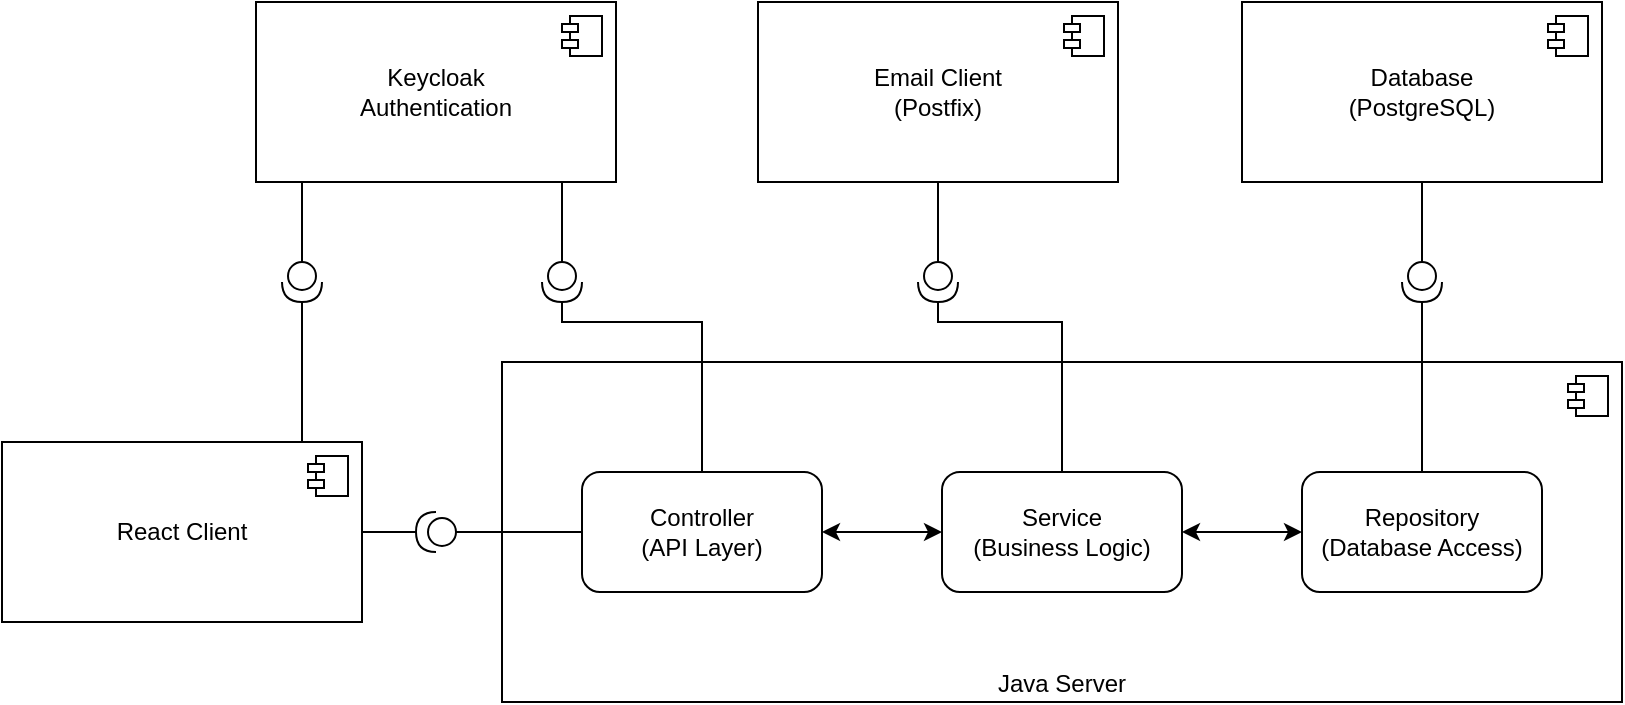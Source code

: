 <mxfile version="24.8.2">
  <diagram name="Page-1" id="8OmUW9qg5hutMv_pQgWb">
    <mxGraphModel dx="1303" dy="698" grid="1" gridSize="10" guides="1" tooltips="1" connect="1" arrows="1" fold="1" page="1" pageScale="1" pageWidth="827" pageHeight="1169" math="0" shadow="0">
      <root>
        <mxCell id="0" />
        <mxCell id="1" parent="0" />
        <mxCell id="HBxSishVoUmXw_VlwkgL-8" value="Java Server" style="html=1;dropTarget=0;whiteSpace=wrap;verticalAlign=bottom;" vertex="1" parent="1">
          <mxGeometry x="300" y="440" width="560" height="170" as="geometry" />
        </mxCell>
        <mxCell id="HBxSishVoUmXw_VlwkgL-9" value="" style="shape=module;jettyWidth=8;jettyHeight=4;" vertex="1" parent="HBxSishVoUmXw_VlwkgL-8">
          <mxGeometry x="1" width="20" height="20" relative="1" as="geometry">
            <mxPoint x="-27" y="7" as="offset" />
          </mxGeometry>
        </mxCell>
        <mxCell id="ApBM8YQ9Upf1jEgO6MWo-9" style="edgeStyle=orthogonalEdgeStyle;rounded=0;orthogonalLoop=1;jettySize=auto;html=1;exitX=1;exitY=0.5;exitDx=0;exitDy=0;entryX=0;entryY=0.5;entryDx=0;entryDy=0;startArrow=classic;startFill=1;" parent="1" source="ApBM8YQ9Upf1jEgO6MWo-3" target="ApBM8YQ9Upf1jEgO6MWo-4" edge="1">
          <mxGeometry relative="1" as="geometry" />
        </mxCell>
        <mxCell id="ApBM8YQ9Upf1jEgO6MWo-3" value="Controller&lt;br&gt;(API Layer)" style="rounded=1;whiteSpace=wrap;html=1;" parent="1" vertex="1">
          <mxGeometry x="340" y="495" width="120" height="60" as="geometry" />
        </mxCell>
        <mxCell id="ApBM8YQ9Upf1jEgO6MWo-8" style="edgeStyle=orthogonalEdgeStyle;rounded=0;orthogonalLoop=1;jettySize=auto;html=1;exitX=1;exitY=0.5;exitDx=0;exitDy=0;entryX=0;entryY=0.5;entryDx=0;entryDy=0;startArrow=classic;startFill=1;" parent="1" source="ApBM8YQ9Upf1jEgO6MWo-4" target="ApBM8YQ9Upf1jEgO6MWo-5" edge="1">
          <mxGeometry relative="1" as="geometry" />
        </mxCell>
        <mxCell id="ApBM8YQ9Upf1jEgO6MWo-4" value="Service&lt;br&gt;(Business Logic)" style="rounded=1;whiteSpace=wrap;html=1;" parent="1" vertex="1">
          <mxGeometry x="520" y="495" width="120" height="60" as="geometry" />
        </mxCell>
        <mxCell id="ApBM8YQ9Upf1jEgO6MWo-5" value="Repository&lt;br&gt;(Database Access)" style="rounded=1;whiteSpace=wrap;html=1;" parent="1" vertex="1">
          <mxGeometry x="700" y="495" width="120" height="60" as="geometry" />
        </mxCell>
        <mxCell id="HBxSishVoUmXw_VlwkgL-6" value="React Client" style="html=1;dropTarget=0;whiteSpace=wrap;" vertex="1" parent="1">
          <mxGeometry x="50" y="480" width="180" height="90" as="geometry" />
        </mxCell>
        <mxCell id="HBxSishVoUmXw_VlwkgL-7" value="" style="shape=module;jettyWidth=8;jettyHeight=4;" vertex="1" parent="HBxSishVoUmXw_VlwkgL-6">
          <mxGeometry x="1" width="20" height="20" relative="1" as="geometry">
            <mxPoint x="-27" y="7" as="offset" />
          </mxGeometry>
        </mxCell>
        <mxCell id="HBxSishVoUmXw_VlwkgL-13" value="Keycloak&lt;div&gt;Authentication&lt;/div&gt;" style="html=1;dropTarget=0;whiteSpace=wrap;" vertex="1" parent="1">
          <mxGeometry x="177" y="260" width="180" height="90" as="geometry" />
        </mxCell>
        <mxCell id="HBxSishVoUmXw_VlwkgL-14" value="" style="shape=module;jettyWidth=8;jettyHeight=4;" vertex="1" parent="HBxSishVoUmXw_VlwkgL-13">
          <mxGeometry x="1" width="20" height="20" relative="1" as="geometry">
            <mxPoint x="-27" y="7" as="offset" />
          </mxGeometry>
        </mxCell>
        <mxCell id="HBxSishVoUmXw_VlwkgL-15" value="Email Client&lt;div&gt;(Postfix)&lt;/div&gt;" style="html=1;dropTarget=0;whiteSpace=wrap;" vertex="1" parent="1">
          <mxGeometry x="428" y="260" width="180" height="90" as="geometry" />
        </mxCell>
        <mxCell id="HBxSishVoUmXw_VlwkgL-16" value="" style="shape=module;jettyWidth=8;jettyHeight=4;" vertex="1" parent="HBxSishVoUmXw_VlwkgL-15">
          <mxGeometry x="1" width="20" height="20" relative="1" as="geometry">
            <mxPoint x="-27" y="7" as="offset" />
          </mxGeometry>
        </mxCell>
        <mxCell id="HBxSishVoUmXw_VlwkgL-18" style="edgeStyle=orthogonalEdgeStyle;rounded=0;orthogonalLoop=1;jettySize=auto;html=1;exitX=0;exitY=0.5;exitDx=0;exitDy=0;exitPerimeter=0;endArrow=none;endFill=0;" edge="1" parent="1" source="HBxSishVoUmXw_VlwkgL-17" target="ApBM8YQ9Upf1jEgO6MWo-3">
          <mxGeometry relative="1" as="geometry" />
        </mxCell>
        <mxCell id="HBxSishVoUmXw_VlwkgL-19" style="edgeStyle=orthogonalEdgeStyle;rounded=0;orthogonalLoop=1;jettySize=auto;html=1;exitX=1;exitY=0.5;exitDx=0;exitDy=0;exitPerimeter=0;entryX=1;entryY=0.5;entryDx=0;entryDy=0;endArrow=none;endFill=0;" edge="1" parent="1" source="HBxSishVoUmXw_VlwkgL-17" target="HBxSishVoUmXw_VlwkgL-6">
          <mxGeometry relative="1" as="geometry" />
        </mxCell>
        <mxCell id="HBxSishVoUmXw_VlwkgL-17" value="" style="shape=providedRequiredInterface;html=1;verticalLabelPosition=bottom;sketch=0;flipH=1;" vertex="1" parent="1">
          <mxGeometry x="257" y="515" width="20" height="20" as="geometry" />
        </mxCell>
        <mxCell id="HBxSishVoUmXw_VlwkgL-20" value="Database&lt;div&gt;(PostgreSQL)&lt;/div&gt;" style="html=1;dropTarget=0;whiteSpace=wrap;" vertex="1" parent="1">
          <mxGeometry x="670" y="260" width="180" height="90" as="geometry" />
        </mxCell>
        <mxCell id="HBxSishVoUmXw_VlwkgL-21" value="" style="shape=module;jettyWidth=8;jettyHeight=4;" vertex="1" parent="HBxSishVoUmXw_VlwkgL-20">
          <mxGeometry x="1" width="20" height="20" relative="1" as="geometry">
            <mxPoint x="-27" y="7" as="offset" />
          </mxGeometry>
        </mxCell>
        <mxCell id="HBxSishVoUmXw_VlwkgL-24" style="edgeStyle=orthogonalEdgeStyle;rounded=0;orthogonalLoop=1;jettySize=auto;html=1;exitX=0;exitY=0.5;exitDx=0;exitDy=0;exitPerimeter=0;endArrow=none;endFill=0;" edge="1" parent="1" source="HBxSishVoUmXw_VlwkgL-22" target="HBxSishVoUmXw_VlwkgL-13">
          <mxGeometry relative="1" as="geometry">
            <Array as="points">
              <mxPoint x="200" y="360" />
              <mxPoint x="200" y="360" />
            </Array>
          </mxGeometry>
        </mxCell>
        <mxCell id="HBxSishVoUmXw_VlwkgL-26" style="edgeStyle=orthogonalEdgeStyle;rounded=0;orthogonalLoop=1;jettySize=auto;html=1;exitX=1;exitY=0.5;exitDx=0;exitDy=0;exitPerimeter=0;endArrow=none;endFill=0;" edge="1" parent="1" source="HBxSishVoUmXw_VlwkgL-22" target="HBxSishVoUmXw_VlwkgL-6">
          <mxGeometry relative="1" as="geometry">
            <Array as="points">
              <mxPoint x="200" y="460" />
              <mxPoint x="200" y="460" />
            </Array>
          </mxGeometry>
        </mxCell>
        <mxCell id="HBxSishVoUmXw_VlwkgL-22" value="" style="shape=providedRequiredInterface;html=1;verticalLabelPosition=bottom;sketch=0;rotation=90;" vertex="1" parent="1">
          <mxGeometry x="190" y="390" width="20" height="20" as="geometry" />
        </mxCell>
        <mxCell id="HBxSishVoUmXw_VlwkgL-25" style="edgeStyle=orthogonalEdgeStyle;rounded=0;orthogonalLoop=1;jettySize=auto;html=1;exitX=0;exitY=0.5;exitDx=0;exitDy=0;exitPerimeter=0;endArrow=none;endFill=0;" edge="1" parent="1" source="HBxSishVoUmXw_VlwkgL-23" target="HBxSishVoUmXw_VlwkgL-13">
          <mxGeometry relative="1" as="geometry">
            <Array as="points">
              <mxPoint x="330" y="360" />
              <mxPoint x="330" y="360" />
            </Array>
          </mxGeometry>
        </mxCell>
        <mxCell id="HBxSishVoUmXw_VlwkgL-27" style="edgeStyle=orthogonalEdgeStyle;rounded=0;orthogonalLoop=1;jettySize=auto;html=1;exitX=1;exitY=0.5;exitDx=0;exitDy=0;exitPerimeter=0;endArrow=none;endFill=0;" edge="1" parent="1" source="HBxSishVoUmXw_VlwkgL-23" target="ApBM8YQ9Upf1jEgO6MWo-3">
          <mxGeometry relative="1" as="geometry">
            <Array as="points">
              <mxPoint x="330" y="420" />
              <mxPoint x="400" y="420" />
            </Array>
          </mxGeometry>
        </mxCell>
        <mxCell id="HBxSishVoUmXw_VlwkgL-23" value="" style="shape=providedRequiredInterface;html=1;verticalLabelPosition=bottom;sketch=0;rotation=90;" vertex="1" parent="1">
          <mxGeometry x="320" y="390" width="20" height="20" as="geometry" />
        </mxCell>
        <mxCell id="HBxSishVoUmXw_VlwkgL-32" style="edgeStyle=orthogonalEdgeStyle;rounded=0;orthogonalLoop=1;jettySize=auto;html=1;exitX=1;exitY=0.5;exitDx=0;exitDy=0;exitPerimeter=0;endArrow=none;endFill=0;" edge="1" parent="1" source="HBxSishVoUmXw_VlwkgL-28" target="ApBM8YQ9Upf1jEgO6MWo-4">
          <mxGeometry relative="1" as="geometry">
            <Array as="points">
              <mxPoint x="518" y="420" />
              <mxPoint x="580" y="420" />
            </Array>
          </mxGeometry>
        </mxCell>
        <mxCell id="HBxSishVoUmXw_VlwkgL-28" value="" style="shape=providedRequiredInterface;html=1;verticalLabelPosition=bottom;sketch=0;rotation=90;" vertex="1" parent="1">
          <mxGeometry x="508" y="390" width="20" height="20" as="geometry" />
        </mxCell>
        <mxCell id="HBxSishVoUmXw_VlwkgL-31" style="edgeStyle=orthogonalEdgeStyle;rounded=0;orthogonalLoop=1;jettySize=auto;html=1;exitX=0;exitY=0.5;exitDx=0;exitDy=0;exitPerimeter=0;endArrow=none;endFill=0;" edge="1" parent="1" source="HBxSishVoUmXw_VlwkgL-29" target="HBxSishVoUmXw_VlwkgL-20">
          <mxGeometry relative="1" as="geometry" />
        </mxCell>
        <mxCell id="HBxSishVoUmXw_VlwkgL-33" style="edgeStyle=orthogonalEdgeStyle;rounded=0;orthogonalLoop=1;jettySize=auto;html=1;exitX=1;exitY=0.5;exitDx=0;exitDy=0;exitPerimeter=0;endArrow=none;endFill=0;" edge="1" parent="1" source="HBxSishVoUmXw_VlwkgL-29" target="ApBM8YQ9Upf1jEgO6MWo-5">
          <mxGeometry relative="1" as="geometry" />
        </mxCell>
        <mxCell id="HBxSishVoUmXw_VlwkgL-29" value="" style="shape=providedRequiredInterface;html=1;verticalLabelPosition=bottom;sketch=0;rotation=90;" vertex="1" parent="1">
          <mxGeometry x="750" y="390" width="20" height="20" as="geometry" />
        </mxCell>
        <mxCell id="HBxSishVoUmXw_VlwkgL-30" style="edgeStyle=orthogonalEdgeStyle;rounded=0;orthogonalLoop=1;jettySize=auto;html=1;entryX=0;entryY=0.5;entryDx=0;entryDy=0;entryPerimeter=0;endArrow=none;endFill=0;" edge="1" parent="1" source="HBxSishVoUmXw_VlwkgL-15" target="HBxSishVoUmXw_VlwkgL-28">
          <mxGeometry relative="1" as="geometry" />
        </mxCell>
      </root>
    </mxGraphModel>
  </diagram>
</mxfile>
